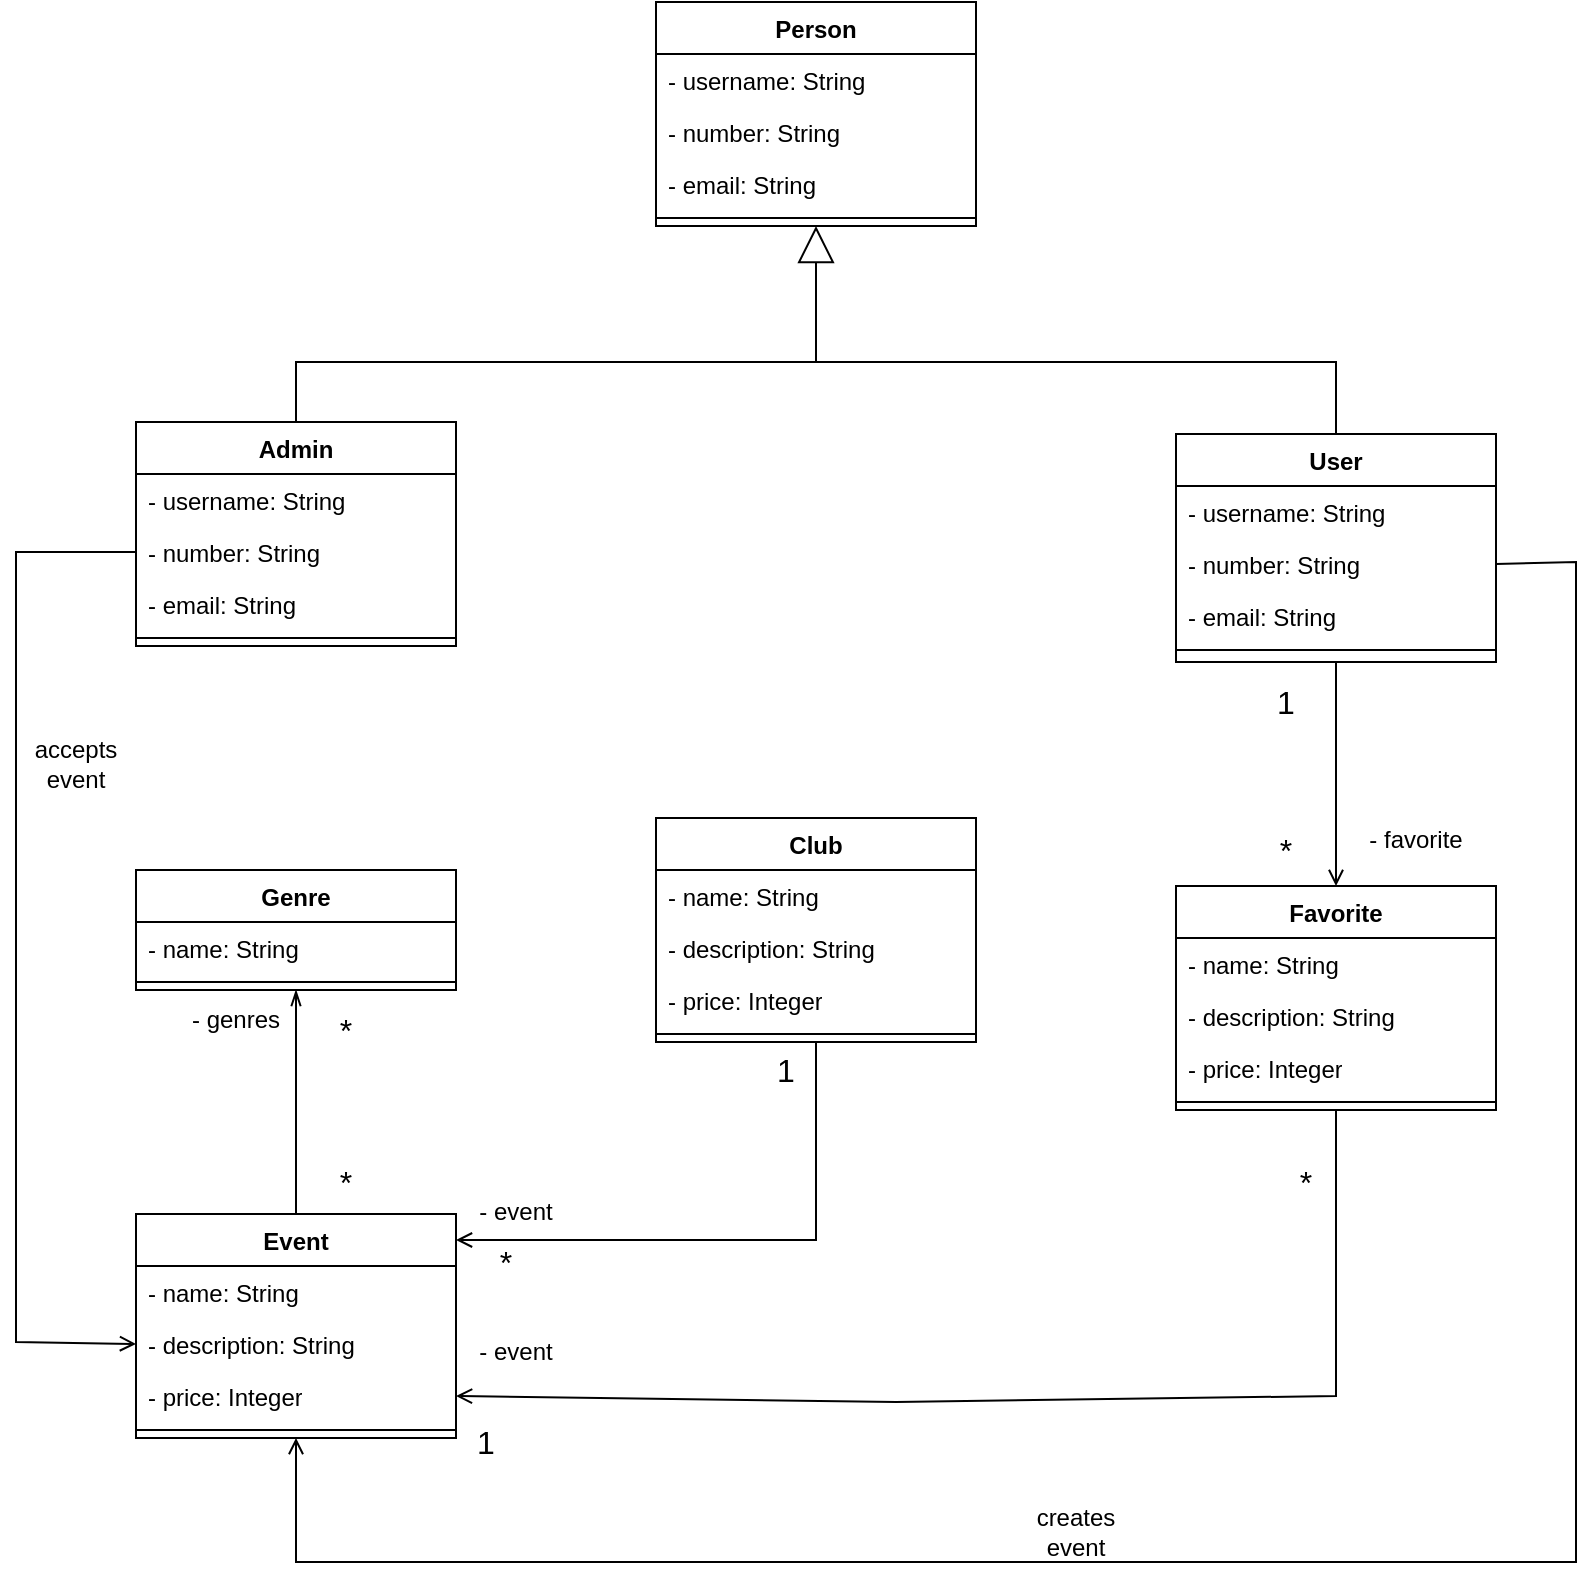 <mxfile version="22.0.3" type="device">
  <diagram id="C5RBs43oDa-KdzZeNtuy" name="Page-1">
    <mxGraphModel dx="2190" dy="850" grid="1" gridSize="10" guides="1" tooltips="1" connect="1" arrows="1" fold="1" page="1" pageScale="1" pageWidth="827" pageHeight="1169" math="0" shadow="0">
      <root>
        <mxCell id="WIyWlLk6GJQsqaUBKTNV-0" />
        <mxCell id="WIyWlLk6GJQsqaUBKTNV-1" parent="WIyWlLk6GJQsqaUBKTNV-0" />
        <mxCell id="VjrjLNJzIZB7ZOqzkGBp-196" value="Person" style="swimlane;fontStyle=1;align=center;verticalAlign=top;childLayout=stackLayout;horizontal=1;startSize=26;horizontalStack=0;resizeParent=1;resizeLast=0;collapsible=1;marginBottom=0;rounded=0;shadow=0;strokeWidth=1;" vertex="1" parent="WIyWlLk6GJQsqaUBKTNV-1">
          <mxGeometry x="-483" y="194" width="160" height="112" as="geometry">
            <mxRectangle x="230" y="140" width="160" height="26" as="alternateBounds" />
          </mxGeometry>
        </mxCell>
        <mxCell id="VjrjLNJzIZB7ZOqzkGBp-197" value="- username: String" style="text;align=left;verticalAlign=top;spacingLeft=4;spacingRight=4;overflow=hidden;rotatable=0;points=[[0,0.5],[1,0.5]];portConstraint=eastwest;" vertex="1" parent="VjrjLNJzIZB7ZOqzkGBp-196">
          <mxGeometry y="26" width="160" height="26" as="geometry" />
        </mxCell>
        <mxCell id="VjrjLNJzIZB7ZOqzkGBp-198" value="- number: String" style="text;align=left;verticalAlign=top;spacingLeft=4;spacingRight=4;overflow=hidden;rotatable=0;points=[[0,0.5],[1,0.5]];portConstraint=eastwest;rounded=0;shadow=0;html=0;" vertex="1" parent="VjrjLNJzIZB7ZOqzkGBp-196">
          <mxGeometry y="52" width="160" height="26" as="geometry" />
        </mxCell>
        <mxCell id="VjrjLNJzIZB7ZOqzkGBp-199" value="- email: String" style="text;align=left;verticalAlign=top;spacingLeft=4;spacingRight=4;overflow=hidden;rotatable=0;points=[[0,0.5],[1,0.5]];portConstraint=eastwest;rounded=0;shadow=0;html=0;" vertex="1" parent="VjrjLNJzIZB7ZOqzkGBp-196">
          <mxGeometry y="78" width="160" height="26" as="geometry" />
        </mxCell>
        <mxCell id="VjrjLNJzIZB7ZOqzkGBp-200" value="" style="line;html=1;strokeWidth=1;align=left;verticalAlign=middle;spacingTop=-1;spacingLeft=3;spacingRight=3;rotatable=0;labelPosition=right;points=[];portConstraint=eastwest;" vertex="1" parent="VjrjLNJzIZB7ZOqzkGBp-196">
          <mxGeometry y="104" width="160" height="8" as="geometry" />
        </mxCell>
        <mxCell id="VjrjLNJzIZB7ZOqzkGBp-201" value="Admin" style="swimlane;fontStyle=1;align=center;verticalAlign=top;childLayout=stackLayout;horizontal=1;startSize=26;horizontalStack=0;resizeParent=1;resizeLast=0;collapsible=1;marginBottom=0;rounded=0;shadow=0;strokeWidth=1;" vertex="1" parent="WIyWlLk6GJQsqaUBKTNV-1">
          <mxGeometry x="-743" y="404" width="160" height="112" as="geometry">
            <mxRectangle x="230" y="140" width="160" height="26" as="alternateBounds" />
          </mxGeometry>
        </mxCell>
        <mxCell id="VjrjLNJzIZB7ZOqzkGBp-202" value="- username: String" style="text;align=left;verticalAlign=top;spacingLeft=4;spacingRight=4;overflow=hidden;rotatable=0;points=[[0,0.5],[1,0.5]];portConstraint=eastwest;" vertex="1" parent="VjrjLNJzIZB7ZOqzkGBp-201">
          <mxGeometry y="26" width="160" height="26" as="geometry" />
        </mxCell>
        <mxCell id="VjrjLNJzIZB7ZOqzkGBp-203" value="- number: String" style="text;align=left;verticalAlign=top;spacingLeft=4;spacingRight=4;overflow=hidden;rotatable=0;points=[[0,0.5],[1,0.5]];portConstraint=eastwest;rounded=0;shadow=0;html=0;" vertex="1" parent="VjrjLNJzIZB7ZOqzkGBp-201">
          <mxGeometry y="52" width="160" height="26" as="geometry" />
        </mxCell>
        <mxCell id="VjrjLNJzIZB7ZOqzkGBp-204" value="- email: String" style="text;align=left;verticalAlign=top;spacingLeft=4;spacingRight=4;overflow=hidden;rotatable=0;points=[[0,0.5],[1,0.5]];portConstraint=eastwest;rounded=0;shadow=0;html=0;" vertex="1" parent="VjrjLNJzIZB7ZOqzkGBp-201">
          <mxGeometry y="78" width="160" height="26" as="geometry" />
        </mxCell>
        <mxCell id="VjrjLNJzIZB7ZOqzkGBp-205" value="" style="line;html=1;strokeWidth=1;align=left;verticalAlign=middle;spacingTop=-1;spacingLeft=3;spacingRight=3;rotatable=0;labelPosition=right;points=[];portConstraint=eastwest;" vertex="1" parent="VjrjLNJzIZB7ZOqzkGBp-201">
          <mxGeometry y="104" width="160" height="8" as="geometry" />
        </mxCell>
        <mxCell id="VjrjLNJzIZB7ZOqzkGBp-206" value="User" style="swimlane;fontStyle=1;align=center;verticalAlign=top;childLayout=stackLayout;horizontal=1;startSize=26;horizontalStack=0;resizeParent=1;resizeLast=0;collapsible=1;marginBottom=0;rounded=0;shadow=0;strokeWidth=1;" vertex="1" parent="WIyWlLk6GJQsqaUBKTNV-1">
          <mxGeometry x="-223" y="410" width="160" height="114" as="geometry">
            <mxRectangle x="230" y="140" width="160" height="26" as="alternateBounds" />
          </mxGeometry>
        </mxCell>
        <mxCell id="VjrjLNJzIZB7ZOqzkGBp-207" value="- username: String" style="text;align=left;verticalAlign=top;spacingLeft=4;spacingRight=4;overflow=hidden;rotatable=0;points=[[0,0.5],[1,0.5]];portConstraint=eastwest;" vertex="1" parent="VjrjLNJzIZB7ZOqzkGBp-206">
          <mxGeometry y="26" width="160" height="26" as="geometry" />
        </mxCell>
        <mxCell id="VjrjLNJzIZB7ZOqzkGBp-208" value="- number: String" style="text;align=left;verticalAlign=top;spacingLeft=4;spacingRight=4;overflow=hidden;rotatable=0;points=[[0,0.5],[1,0.5]];portConstraint=eastwest;rounded=0;shadow=0;html=0;" vertex="1" parent="VjrjLNJzIZB7ZOqzkGBp-206">
          <mxGeometry y="52" width="160" height="26" as="geometry" />
        </mxCell>
        <mxCell id="VjrjLNJzIZB7ZOqzkGBp-209" value="- email: String" style="text;align=left;verticalAlign=top;spacingLeft=4;spacingRight=4;overflow=hidden;rotatable=0;points=[[0,0.5],[1,0.5]];portConstraint=eastwest;rounded=0;shadow=0;html=0;" vertex="1" parent="VjrjLNJzIZB7ZOqzkGBp-206">
          <mxGeometry y="78" width="160" height="26" as="geometry" />
        </mxCell>
        <mxCell id="VjrjLNJzIZB7ZOqzkGBp-210" value="" style="line;html=1;strokeWidth=1;align=left;verticalAlign=middle;spacingTop=-1;spacingLeft=3;spacingRight=3;rotatable=0;labelPosition=right;points=[];portConstraint=eastwest;" vertex="1" parent="VjrjLNJzIZB7ZOqzkGBp-206">
          <mxGeometry y="104" width="160" height="8" as="geometry" />
        </mxCell>
        <mxCell id="VjrjLNJzIZB7ZOqzkGBp-211" value="" style="endArrow=block;endSize=16;endFill=0;html=1;rounded=0;exitX=0.5;exitY=0;exitDx=0;exitDy=0;entryX=0.5;entryY=1;entryDx=0;entryDy=0;" edge="1" parent="WIyWlLk6GJQsqaUBKTNV-1" source="VjrjLNJzIZB7ZOqzkGBp-201" target="VjrjLNJzIZB7ZOqzkGBp-196">
          <mxGeometry width="160" relative="1" as="geometry">
            <mxPoint x="-423" y="354" as="sourcePoint" />
            <mxPoint x="-263" y="354" as="targetPoint" />
            <Array as="points">
              <mxPoint x="-663" y="374" />
              <mxPoint x="-403" y="374" />
            </Array>
          </mxGeometry>
        </mxCell>
        <mxCell id="VjrjLNJzIZB7ZOqzkGBp-212" value="" style="endArrow=none;html=1;rounded=0;exitX=0.5;exitY=0;exitDx=0;exitDy=0;" edge="1" parent="WIyWlLk6GJQsqaUBKTNV-1" source="VjrjLNJzIZB7ZOqzkGBp-206">
          <mxGeometry width="50" height="50" relative="1" as="geometry">
            <mxPoint x="-363" y="384" as="sourcePoint" />
            <mxPoint x="-503" y="374" as="targetPoint" />
            <Array as="points">
              <mxPoint x="-143" y="374" />
            </Array>
          </mxGeometry>
        </mxCell>
        <mxCell id="VjrjLNJzIZB7ZOqzkGBp-213" value="Genre" style="swimlane;fontStyle=1;align=center;verticalAlign=top;childLayout=stackLayout;horizontal=1;startSize=26;horizontalStack=0;resizeParent=1;resizeParentMax=0;resizeLast=0;collapsible=1;marginBottom=0;whiteSpace=wrap;html=1;" vertex="1" parent="WIyWlLk6GJQsqaUBKTNV-1">
          <mxGeometry x="-743" y="628" width="160" height="60" as="geometry" />
        </mxCell>
        <mxCell id="VjrjLNJzIZB7ZOqzkGBp-214" value="- name: String" style="text;strokeColor=none;fillColor=none;align=left;verticalAlign=top;spacingLeft=4;spacingRight=4;overflow=hidden;rotatable=0;points=[[0,0.5],[1,0.5]];portConstraint=eastwest;whiteSpace=wrap;html=1;" vertex="1" parent="VjrjLNJzIZB7ZOqzkGBp-213">
          <mxGeometry y="26" width="160" height="26" as="geometry" />
        </mxCell>
        <mxCell id="VjrjLNJzIZB7ZOqzkGBp-215" value="" style="line;strokeWidth=1;fillColor=none;align=left;verticalAlign=middle;spacingTop=-1;spacingLeft=3;spacingRight=3;rotatable=0;labelPosition=right;points=[];portConstraint=eastwest;strokeColor=inherit;" vertex="1" parent="VjrjLNJzIZB7ZOqzkGBp-213">
          <mxGeometry y="52" width="160" height="8" as="geometry" />
        </mxCell>
        <mxCell id="VjrjLNJzIZB7ZOqzkGBp-216" value="Event" style="swimlane;fontStyle=1;align=center;verticalAlign=top;childLayout=stackLayout;horizontal=1;startSize=26;horizontalStack=0;resizeParent=1;resizeParentMax=0;resizeLast=0;collapsible=1;marginBottom=0;whiteSpace=wrap;html=1;" vertex="1" parent="WIyWlLk6GJQsqaUBKTNV-1">
          <mxGeometry x="-743" y="800" width="160" height="112" as="geometry" />
        </mxCell>
        <mxCell id="VjrjLNJzIZB7ZOqzkGBp-217" value="- name: String&lt;br&gt;&lt;br&gt;" style="text;strokeColor=none;fillColor=none;align=left;verticalAlign=top;spacingLeft=4;spacingRight=4;overflow=hidden;rotatable=0;points=[[0,0.5],[1,0.5]];portConstraint=eastwest;whiteSpace=wrap;html=1;" vertex="1" parent="VjrjLNJzIZB7ZOqzkGBp-216">
          <mxGeometry y="26" width="160" height="26" as="geometry" />
        </mxCell>
        <mxCell id="VjrjLNJzIZB7ZOqzkGBp-218" value="- description: String&lt;br&gt;" style="text;strokeColor=none;fillColor=none;align=left;verticalAlign=top;spacingLeft=4;spacingRight=4;overflow=hidden;rotatable=0;points=[[0,0.5],[1,0.5]];portConstraint=eastwest;whiteSpace=wrap;html=1;" vertex="1" parent="VjrjLNJzIZB7ZOqzkGBp-216">
          <mxGeometry y="52" width="160" height="26" as="geometry" />
        </mxCell>
        <mxCell id="VjrjLNJzIZB7ZOqzkGBp-219" value="- price: Integer" style="text;strokeColor=none;fillColor=none;align=left;verticalAlign=top;spacingLeft=4;spacingRight=4;overflow=hidden;rotatable=0;points=[[0,0.5],[1,0.5]];portConstraint=eastwest;whiteSpace=wrap;html=1;" vertex="1" parent="VjrjLNJzIZB7ZOqzkGBp-216">
          <mxGeometry y="78" width="160" height="26" as="geometry" />
        </mxCell>
        <mxCell id="VjrjLNJzIZB7ZOqzkGBp-220" value="" style="line;strokeWidth=1;fillColor=none;align=left;verticalAlign=middle;spacingTop=-1;spacingLeft=3;spacingRight=3;rotatable=0;labelPosition=right;points=[];portConstraint=eastwest;strokeColor=inherit;" vertex="1" parent="VjrjLNJzIZB7ZOqzkGBp-216">
          <mxGeometry y="104" width="160" height="8" as="geometry" />
        </mxCell>
        <mxCell id="VjrjLNJzIZB7ZOqzkGBp-221" value="" style="endArrow=openThin;html=1;rounded=0;exitX=0.5;exitY=0;exitDx=0;exitDy=0;entryX=0.5;entryY=1;entryDx=0;entryDy=0;endFill=0;" edge="1" parent="WIyWlLk6GJQsqaUBKTNV-1" source="VjrjLNJzIZB7ZOqzkGBp-216" target="VjrjLNJzIZB7ZOqzkGBp-213">
          <mxGeometry width="50" height="50" relative="1" as="geometry">
            <mxPoint x="-563" y="724" as="sourcePoint" />
            <mxPoint x="-662.36" y="714.13" as="targetPoint" />
          </mxGeometry>
        </mxCell>
        <mxCell id="VjrjLNJzIZB7ZOqzkGBp-222" value="" style="endArrow=open;html=1;rounded=0;exitX=0;exitY=0.5;exitDx=0;exitDy=0;entryX=0;entryY=0.5;entryDx=0;entryDy=0;endFill=0;" edge="1" parent="WIyWlLk6GJQsqaUBKTNV-1" source="VjrjLNJzIZB7ZOqzkGBp-203" target="VjrjLNJzIZB7ZOqzkGBp-218">
          <mxGeometry width="50" height="50" relative="1" as="geometry">
            <mxPoint x="-613" y="664" as="sourcePoint" />
            <mxPoint x="-563" y="614" as="targetPoint" />
            <Array as="points">
              <mxPoint x="-803" y="469" />
              <mxPoint x="-803" y="694" />
              <mxPoint x="-803" y="864" />
            </Array>
          </mxGeometry>
        </mxCell>
        <mxCell id="VjrjLNJzIZB7ZOqzkGBp-223" value="Favorite" style="swimlane;fontStyle=1;align=center;verticalAlign=top;childLayout=stackLayout;horizontal=1;startSize=26;horizontalStack=0;resizeParent=1;resizeParentMax=0;resizeLast=0;collapsible=1;marginBottom=0;whiteSpace=wrap;html=1;" vertex="1" parent="WIyWlLk6GJQsqaUBKTNV-1">
          <mxGeometry x="-223" y="636" width="160" height="112" as="geometry" />
        </mxCell>
        <mxCell id="VjrjLNJzIZB7ZOqzkGBp-224" value="- name: String&lt;br&gt;&lt;br&gt;" style="text;strokeColor=none;fillColor=none;align=left;verticalAlign=top;spacingLeft=4;spacingRight=4;overflow=hidden;rotatable=0;points=[[0,0.5],[1,0.5]];portConstraint=eastwest;whiteSpace=wrap;html=1;" vertex="1" parent="VjrjLNJzIZB7ZOqzkGBp-223">
          <mxGeometry y="26" width="160" height="26" as="geometry" />
        </mxCell>
        <mxCell id="VjrjLNJzIZB7ZOqzkGBp-225" value="- description: String&lt;br&gt;" style="text;strokeColor=none;fillColor=none;align=left;verticalAlign=top;spacingLeft=4;spacingRight=4;overflow=hidden;rotatable=0;points=[[0,0.5],[1,0.5]];portConstraint=eastwest;whiteSpace=wrap;html=1;" vertex="1" parent="VjrjLNJzIZB7ZOqzkGBp-223">
          <mxGeometry y="52" width="160" height="26" as="geometry" />
        </mxCell>
        <mxCell id="VjrjLNJzIZB7ZOqzkGBp-226" value="- price: Integer" style="text;strokeColor=none;fillColor=none;align=left;verticalAlign=top;spacingLeft=4;spacingRight=4;overflow=hidden;rotatable=0;points=[[0,0.5],[1,0.5]];portConstraint=eastwest;whiteSpace=wrap;html=1;" vertex="1" parent="VjrjLNJzIZB7ZOqzkGBp-223">
          <mxGeometry y="78" width="160" height="26" as="geometry" />
        </mxCell>
        <mxCell id="VjrjLNJzIZB7ZOqzkGBp-227" value="" style="line;strokeWidth=1;fillColor=none;align=left;verticalAlign=middle;spacingTop=-1;spacingLeft=3;spacingRight=3;rotatable=0;labelPosition=right;points=[];portConstraint=eastwest;strokeColor=inherit;" vertex="1" parent="VjrjLNJzIZB7ZOqzkGBp-223">
          <mxGeometry y="104" width="160" height="8" as="geometry" />
        </mxCell>
        <mxCell id="VjrjLNJzIZB7ZOqzkGBp-228" value="" style="endArrow=none;html=1;rounded=0;exitX=1;exitY=0.5;exitDx=0;exitDy=0;entryX=0.5;entryY=1;entryDx=0;entryDy=0;startArrow=open;startFill=0;endFill=0;" edge="1" parent="WIyWlLk6GJQsqaUBKTNV-1" source="VjrjLNJzIZB7ZOqzkGBp-219" target="VjrjLNJzIZB7ZOqzkGBp-223">
          <mxGeometry width="50" height="50" relative="1" as="geometry">
            <mxPoint x="-583.0" y="925" as="sourcePoint" />
            <mxPoint x="-146.68" y="776.99" as="targetPoint" />
            <Array as="points">
              <mxPoint x="-363" y="894" />
              <mxPoint x="-143" y="891" />
            </Array>
          </mxGeometry>
        </mxCell>
        <mxCell id="VjrjLNJzIZB7ZOqzkGBp-229" value="" style="endArrow=none;html=1;rounded=0;exitX=0.5;exitY=0;exitDx=0;exitDy=0;entryX=0.5;entryY=1;entryDx=0;entryDy=0;startArrow=open;startFill=0;endFill=0;" edge="1" parent="WIyWlLk6GJQsqaUBKTNV-1" source="VjrjLNJzIZB7ZOqzkGBp-223" target="VjrjLNJzIZB7ZOqzkGBp-206">
          <mxGeometry width="50" height="50" relative="1" as="geometry">
            <mxPoint x="-223" y="664" as="sourcePoint" />
            <mxPoint x="-173" y="614" as="targetPoint" />
          </mxGeometry>
        </mxCell>
        <mxCell id="VjrjLNJzIZB7ZOqzkGBp-230" value="&lt;font style=&quot;font-size: 16px;&quot;&gt;*&lt;/font&gt;" style="text;html=1;strokeColor=none;fillColor=none;align=center;verticalAlign=middle;whiteSpace=wrap;rounded=0;" vertex="1" parent="WIyWlLk6GJQsqaUBKTNV-1">
          <mxGeometry x="-653" y="698" width="30" height="20" as="geometry" />
        </mxCell>
        <mxCell id="VjrjLNJzIZB7ZOqzkGBp-231" value="&lt;font style=&quot;font-size: 16px;&quot;&gt;*&lt;/font&gt;" style="text;html=1;strokeColor=none;fillColor=none;align=center;verticalAlign=middle;whiteSpace=wrap;rounded=0;" vertex="1" parent="WIyWlLk6GJQsqaUBKTNV-1">
          <mxGeometry x="-653" y="774" width="30" height="20" as="geometry" />
        </mxCell>
        <mxCell id="VjrjLNJzIZB7ZOqzkGBp-234" value="&lt;span style=&quot;font-size: 16px;&quot;&gt;1&lt;/span&gt;" style="text;html=1;strokeColor=none;fillColor=none;align=center;verticalAlign=middle;whiteSpace=wrap;rounded=0;" vertex="1" parent="WIyWlLk6GJQsqaUBKTNV-1">
          <mxGeometry x="-583" y="904" width="30" height="20" as="geometry" />
        </mxCell>
        <mxCell id="VjrjLNJzIZB7ZOqzkGBp-235" value="&lt;font style=&quot;font-size: 16px;&quot;&gt;*&lt;/font&gt;" style="text;html=1;strokeColor=none;fillColor=none;align=center;verticalAlign=middle;whiteSpace=wrap;rounded=0;" vertex="1" parent="WIyWlLk6GJQsqaUBKTNV-1">
          <mxGeometry x="-173" y="774" width="30" height="20" as="geometry" />
        </mxCell>
        <mxCell id="VjrjLNJzIZB7ZOqzkGBp-236" value="&lt;span style=&quot;font-size: 16px;&quot;&gt;1&lt;/span&gt;" style="text;html=1;strokeColor=none;fillColor=none;align=center;verticalAlign=middle;whiteSpace=wrap;rounded=0;" vertex="1" parent="WIyWlLk6GJQsqaUBKTNV-1">
          <mxGeometry x="-183" y="534" width="30" height="20" as="geometry" />
        </mxCell>
        <mxCell id="VjrjLNJzIZB7ZOqzkGBp-237" value="&lt;font style=&quot;font-size: 16px;&quot;&gt;*&lt;/font&gt;" style="text;html=1;strokeColor=none;fillColor=none;align=center;verticalAlign=middle;whiteSpace=wrap;rounded=0;" vertex="1" parent="WIyWlLk6GJQsqaUBKTNV-1">
          <mxGeometry x="-183" y="608" width="30" height="20" as="geometry" />
        </mxCell>
        <mxCell id="VjrjLNJzIZB7ZOqzkGBp-238" value="Club" style="swimlane;fontStyle=1;align=center;verticalAlign=top;childLayout=stackLayout;horizontal=1;startSize=26;horizontalStack=0;resizeParent=1;resizeParentMax=0;resizeLast=0;collapsible=1;marginBottom=0;whiteSpace=wrap;html=1;" vertex="1" parent="WIyWlLk6GJQsqaUBKTNV-1">
          <mxGeometry x="-483" y="602" width="160" height="112" as="geometry" />
        </mxCell>
        <mxCell id="VjrjLNJzIZB7ZOqzkGBp-239" value="- name: String&lt;br&gt;&lt;br&gt;" style="text;strokeColor=none;fillColor=none;align=left;verticalAlign=top;spacingLeft=4;spacingRight=4;overflow=hidden;rotatable=0;points=[[0,0.5],[1,0.5]];portConstraint=eastwest;whiteSpace=wrap;html=1;" vertex="1" parent="VjrjLNJzIZB7ZOqzkGBp-238">
          <mxGeometry y="26" width="160" height="26" as="geometry" />
        </mxCell>
        <mxCell id="VjrjLNJzIZB7ZOqzkGBp-240" value="- description: String&lt;br&gt;" style="text;strokeColor=none;fillColor=none;align=left;verticalAlign=top;spacingLeft=4;spacingRight=4;overflow=hidden;rotatable=0;points=[[0,0.5],[1,0.5]];portConstraint=eastwest;whiteSpace=wrap;html=1;" vertex="1" parent="VjrjLNJzIZB7ZOqzkGBp-238">
          <mxGeometry y="52" width="160" height="26" as="geometry" />
        </mxCell>
        <mxCell id="VjrjLNJzIZB7ZOqzkGBp-241" value="- price: Integer" style="text;strokeColor=none;fillColor=none;align=left;verticalAlign=top;spacingLeft=4;spacingRight=4;overflow=hidden;rotatable=0;points=[[0,0.5],[1,0.5]];portConstraint=eastwest;whiteSpace=wrap;html=1;" vertex="1" parent="VjrjLNJzIZB7ZOqzkGBp-238">
          <mxGeometry y="78" width="160" height="26" as="geometry" />
        </mxCell>
        <mxCell id="VjrjLNJzIZB7ZOqzkGBp-242" value="" style="line;strokeWidth=1;fillColor=none;align=left;verticalAlign=middle;spacingTop=-1;spacingLeft=3;spacingRight=3;rotatable=0;labelPosition=right;points=[];portConstraint=eastwest;strokeColor=inherit;" vertex="1" parent="VjrjLNJzIZB7ZOqzkGBp-238">
          <mxGeometry y="104" width="160" height="8" as="geometry" />
        </mxCell>
        <mxCell id="VjrjLNJzIZB7ZOqzkGBp-243" value="" style="endArrow=open;html=1;rounded=0;entryX=1;entryY=0.5;entryDx=0;entryDy=0;endFill=0;exitX=0.5;exitY=1;exitDx=0;exitDy=0;" edge="1" parent="WIyWlLk6GJQsqaUBKTNV-1" source="VjrjLNJzIZB7ZOqzkGBp-238">
          <mxGeometry width="50" height="50" relative="1" as="geometry">
            <mxPoint x="-403" y="744" as="sourcePoint" />
            <mxPoint x="-583" y="813" as="targetPoint" />
            <Array as="points">
              <mxPoint x="-403" y="813" />
              <mxPoint x="-493" y="813" />
            </Array>
          </mxGeometry>
        </mxCell>
        <mxCell id="VjrjLNJzIZB7ZOqzkGBp-245" value="&lt;font style=&quot;font-size: 16px;&quot;&gt;1&lt;/font&gt;" style="text;html=1;strokeColor=none;fillColor=none;align=center;verticalAlign=middle;whiteSpace=wrap;rounded=0;" vertex="1" parent="WIyWlLk6GJQsqaUBKTNV-1">
          <mxGeometry x="-433" y="718" width="30" height="20" as="geometry" />
        </mxCell>
        <mxCell id="VjrjLNJzIZB7ZOqzkGBp-246" value="" style="endArrow=open;html=1;rounded=0;exitX=1;exitY=0.5;exitDx=0;exitDy=0;entryX=0.5;entryY=1;entryDx=0;entryDy=0;endFill=0;" edge="1" parent="WIyWlLk6GJQsqaUBKTNV-1" source="VjrjLNJzIZB7ZOqzkGBp-208" target="VjrjLNJzIZB7ZOqzkGBp-216">
          <mxGeometry width="50" height="50" relative="1" as="geometry">
            <mxPoint x="-533" y="644" as="sourcePoint" />
            <mxPoint x="-483" y="594" as="targetPoint" />
            <Array as="points">
              <mxPoint x="-23" y="474" />
              <mxPoint x="-23" y="974" />
              <mxPoint x="-663" y="974" />
            </Array>
          </mxGeometry>
        </mxCell>
        <mxCell id="VjrjLNJzIZB7ZOqzkGBp-247" value="- event" style="text;html=1;strokeColor=none;fillColor=none;align=center;verticalAlign=middle;whiteSpace=wrap;rounded=0;" vertex="1" parent="WIyWlLk6GJQsqaUBKTNV-1">
          <mxGeometry x="-583" y="854" width="60" height="30" as="geometry" />
        </mxCell>
        <mxCell id="VjrjLNJzIZB7ZOqzkGBp-248" value="- genres" style="text;html=1;strokeColor=none;fillColor=none;align=center;verticalAlign=middle;whiteSpace=wrap;rounded=0;" vertex="1" parent="WIyWlLk6GJQsqaUBKTNV-1">
          <mxGeometry x="-723" y="688" width="60" height="30" as="geometry" />
        </mxCell>
        <mxCell id="VjrjLNJzIZB7ZOqzkGBp-250" value="&lt;font style=&quot;font-size: 16px;&quot;&gt;*&lt;/font&gt;" style="text;html=1;strokeColor=none;fillColor=none;align=center;verticalAlign=middle;whiteSpace=wrap;rounded=0;" vertex="1" parent="WIyWlLk6GJQsqaUBKTNV-1">
          <mxGeometry x="-573" y="814" width="30" height="20" as="geometry" />
        </mxCell>
        <mxCell id="VjrjLNJzIZB7ZOqzkGBp-251" value="- event" style="text;html=1;strokeColor=none;fillColor=none;align=center;verticalAlign=middle;whiteSpace=wrap;rounded=0;" vertex="1" parent="WIyWlLk6GJQsqaUBKTNV-1">
          <mxGeometry x="-583" y="784" width="60" height="30" as="geometry" />
        </mxCell>
        <mxCell id="VjrjLNJzIZB7ZOqzkGBp-252" value="сreates event" style="text;html=1;strokeColor=none;fillColor=none;align=center;verticalAlign=middle;whiteSpace=wrap;rounded=0;" vertex="1" parent="WIyWlLk6GJQsqaUBKTNV-1">
          <mxGeometry x="-303" y="944" width="60" height="30" as="geometry" />
        </mxCell>
        <mxCell id="VjrjLNJzIZB7ZOqzkGBp-253" value="accepts event" style="text;html=1;strokeColor=none;fillColor=none;align=center;verticalAlign=middle;whiteSpace=wrap;rounded=0;" vertex="1" parent="WIyWlLk6GJQsqaUBKTNV-1">
          <mxGeometry x="-803" y="560" width="60" height="30" as="geometry" />
        </mxCell>
        <mxCell id="VjrjLNJzIZB7ZOqzkGBp-254" value="- favorite" style="text;html=1;strokeColor=none;fillColor=none;align=center;verticalAlign=middle;whiteSpace=wrap;rounded=0;" vertex="1" parent="WIyWlLk6GJQsqaUBKTNV-1">
          <mxGeometry x="-133" y="598" width="60" height="30" as="geometry" />
        </mxCell>
      </root>
    </mxGraphModel>
  </diagram>
</mxfile>
